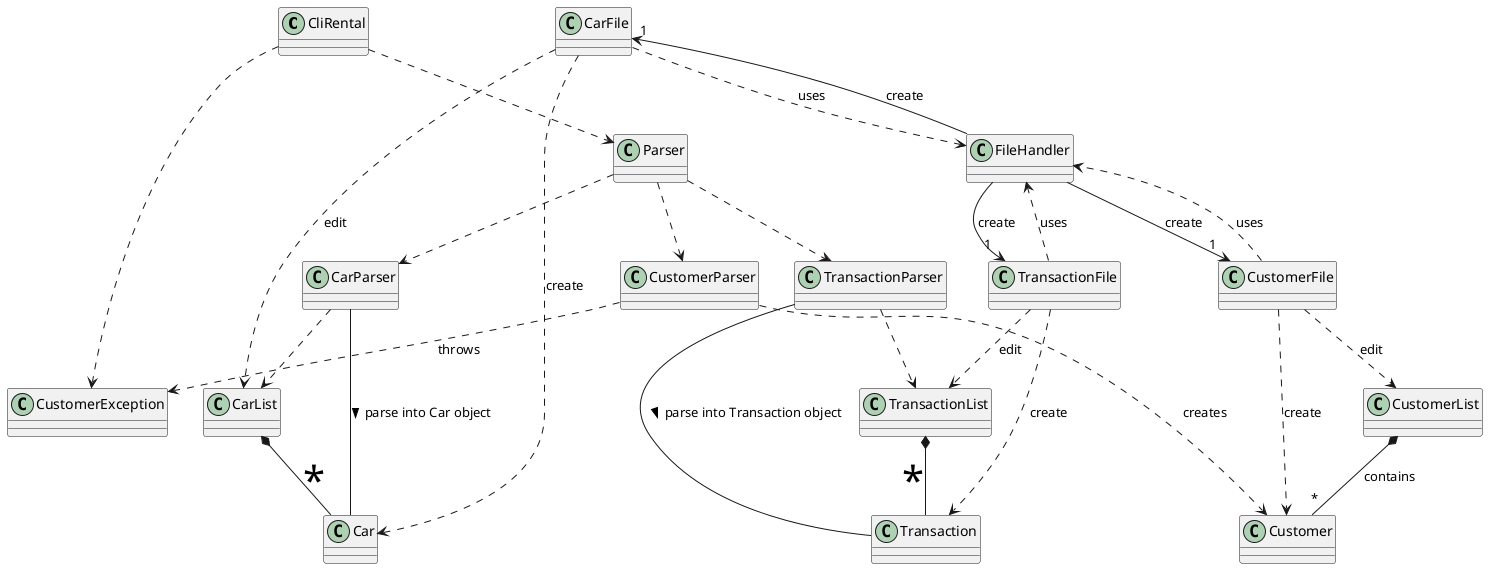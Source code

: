 @startuml
'https://plantuml.com/class-diagram


class CliRental {

}

class Parser {

}
class CarParser{

}

class TransactionParser{

}

class Car {

}

class Transaction {

}

class CarList {

}

class TransactionList {

}

class Customer  {

}

class CustomerList {

}

class CustomerParser  {

}

class CustomerException {

}

class FileHandler {

}

class CarFile {

}

class CustomerFile {

}

class TransactionFile {

}

FileHandler --> "1" CarFile : "create"
FileHandler --> "1" CustomerFile : "create"
FileHandler --> "1" TransactionFile : "create"

CarFile ..> CarList : "edit"
CarFile ..> Car : "create"
CarFile ..> FileHandler : "uses"

CustomerFile ..> CustomerList : "edit"
CustomerFile ..> FileHandler : "uses"
CustomerFile ..> Customer : "create"

TransactionFile ..> TransactionList : "edit"
TransactionFile ..> Transaction : "create"
TransactionFile ..> FileHandler : "uses"

CliRental ..> Parser
CliRental ..> CustomerException

Parser ..> CarParser
Parser ..> TransactionParser
Parser ..> CustomerParser

CarParser -- Car: <font color=black>parse into Car object >
CarParser ..> CarList

TransactionParser -- Transaction : parse into Transaction object >
TransactionParser ..> TransactionList

CarList *-- "<font color=black size=40>*" Car
TransactionList *-- "<font color=black size=40>*" Transaction

CustomerParser ..> Customer : "creates"
CustomerParser ..> CustomerException : "throws"

CustomerList  *-- "*" Customer : "contains"

@enduml